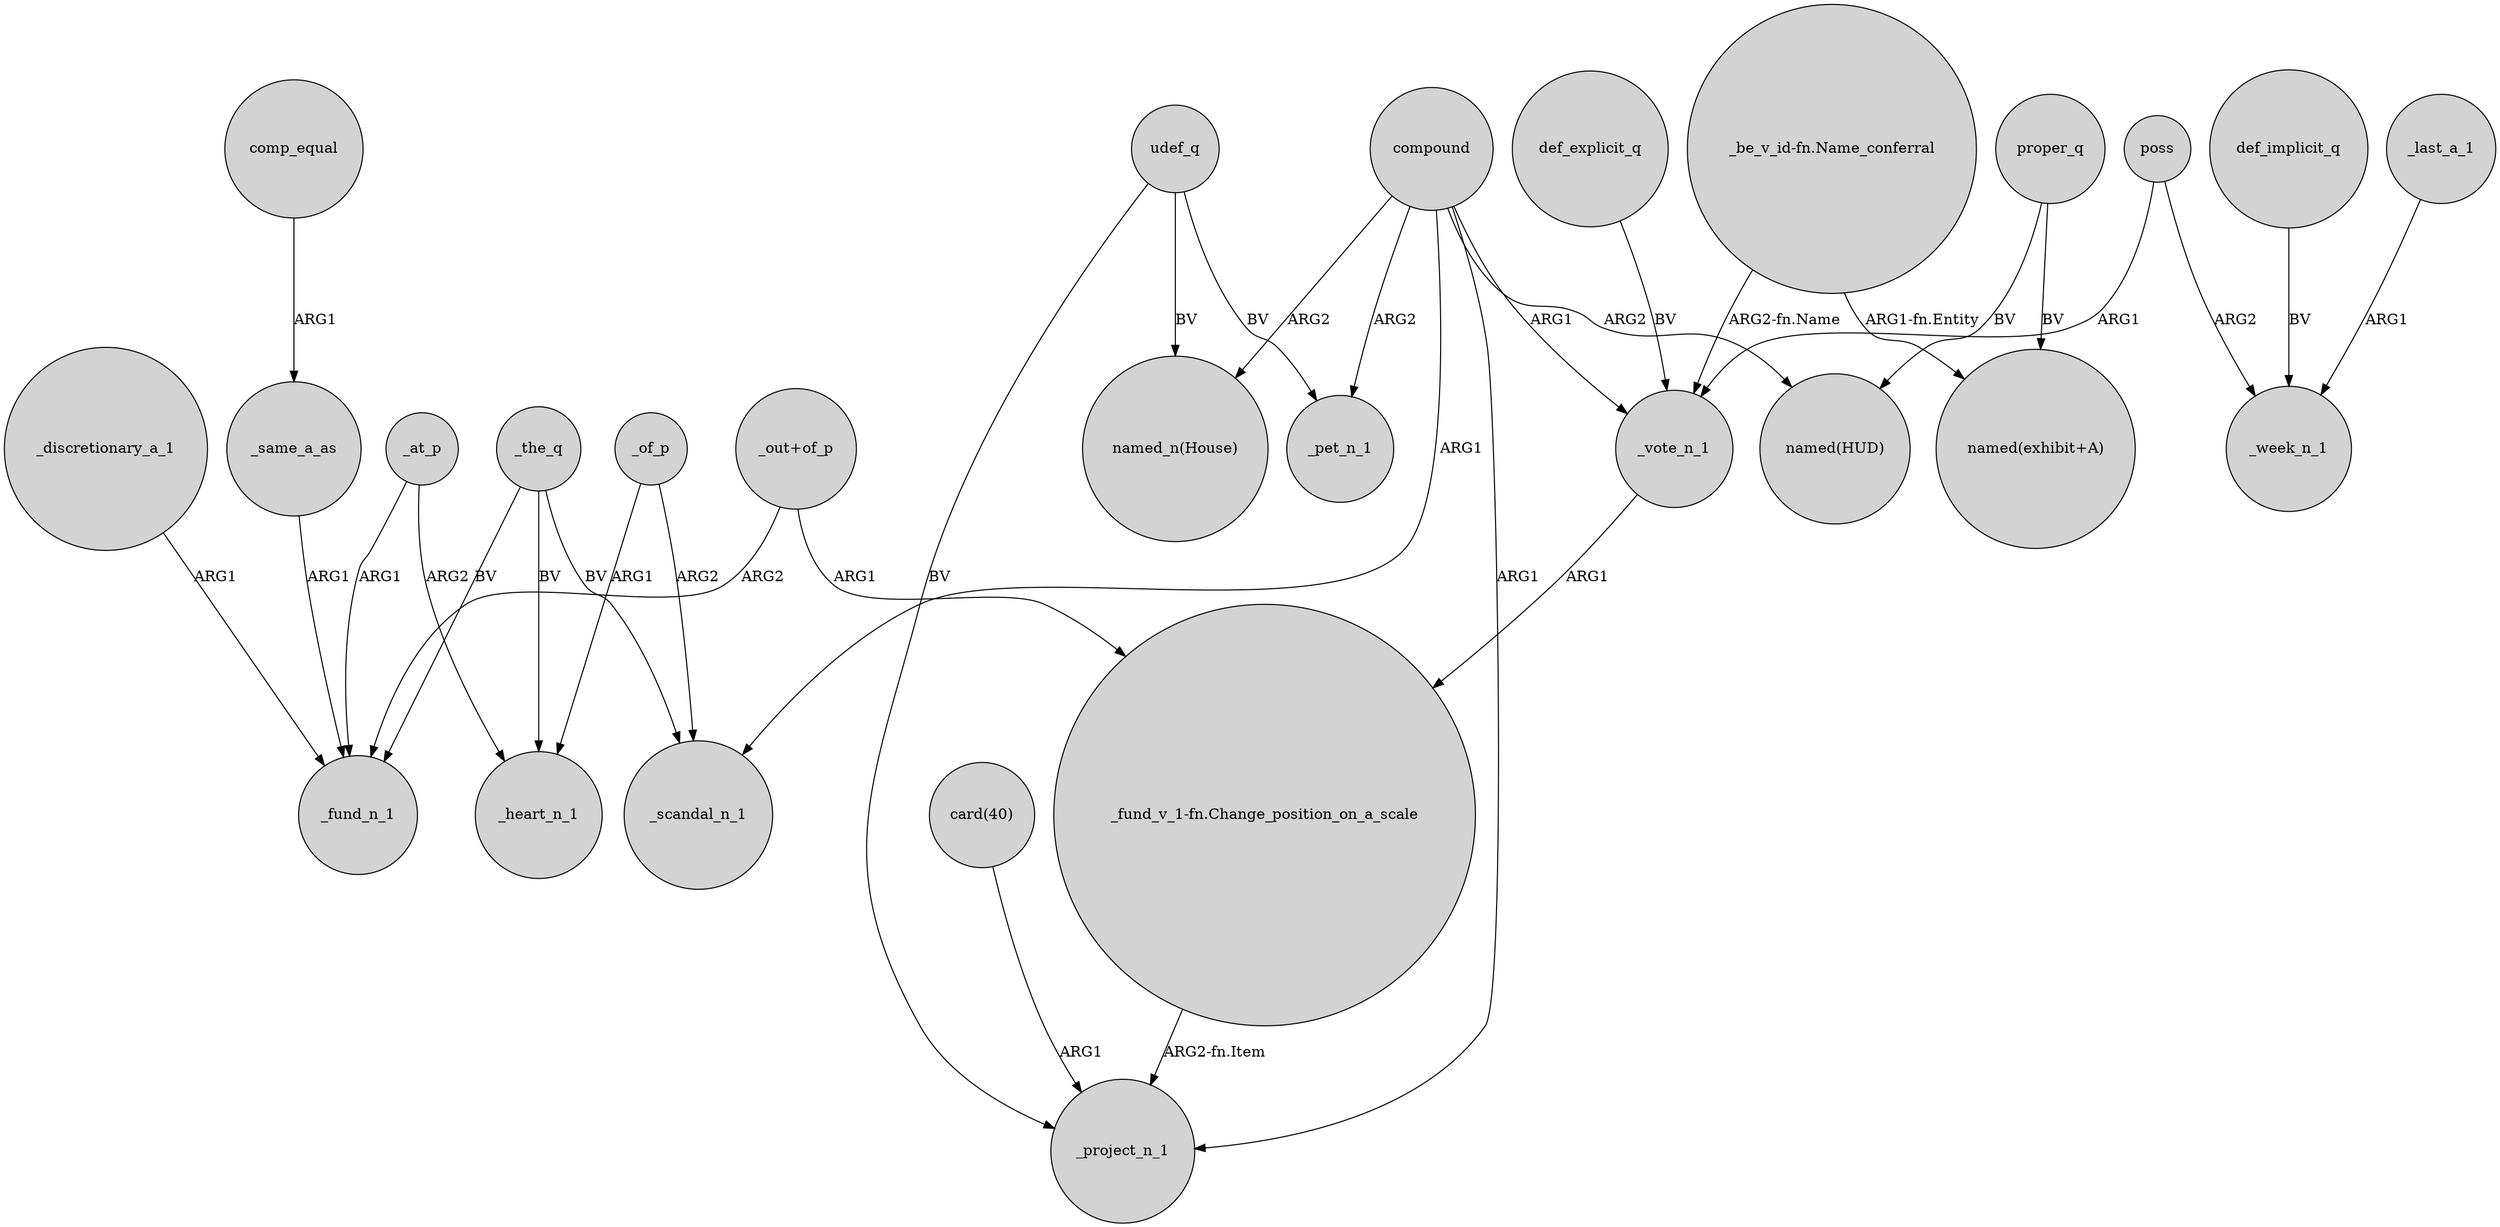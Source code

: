 digraph {
	node [shape=circle style=filled]
	_at_p -> _heart_n_1 [label=ARG2]
	udef_q -> _project_n_1 [label=BV]
	_the_q -> _fund_n_1 [label=BV]
	poss -> _week_n_1 [label=ARG2]
	def_explicit_q -> _vote_n_1 [label=BV]
	_of_p -> _heart_n_1 [label=ARG1]
	"_out+of_p" -> _fund_n_1 [label=ARG2]
	"_out+of_p" -> "_fund_v_1-fn.Change_position_on_a_scale" [label=ARG1]
	"card(40)" -> _project_n_1 [label=ARG1]
	proper_q -> "named(HUD)" [label=BV]
	"_fund_v_1-fn.Change_position_on_a_scale" -> _project_n_1 [label="ARG2-fn.Item"]
	compound -> "named_n(House)" [label=ARG2]
	_of_p -> _scandal_n_1 [label=ARG2]
	_discretionary_a_1 -> _fund_n_1 [label=ARG1]
	proper_q -> "named(exhibit+A)" [label=BV]
	_last_a_1 -> _week_n_1 [label=ARG1]
	_the_q -> _scandal_n_1 [label=BV]
	_at_p -> _fund_n_1 [label=ARG1]
	def_implicit_q -> _week_n_1 [label=BV]
	_vote_n_1 -> "_fund_v_1-fn.Change_position_on_a_scale" [label=ARG1]
	compound -> _pet_n_1 [label=ARG2]
	"_be_v_id-fn.Name_conferral" -> "named(exhibit+A)" [label="ARG1-fn.Entity"]
	compound -> "named(HUD)" [label=ARG2]
	poss -> _vote_n_1 [label=ARG1]
	compound -> _scandal_n_1 [label=ARG1]
	compound -> _vote_n_1 [label=ARG1]
	compound -> _project_n_1 [label=ARG1]
	_same_a_as -> _fund_n_1 [label=ARG1]
	comp_equal -> _same_a_as [label=ARG1]
	udef_q -> _pet_n_1 [label=BV]
	udef_q -> "named_n(House)" [label=BV]
	"_be_v_id-fn.Name_conferral" -> _vote_n_1 [label="ARG2-fn.Name"]
	_the_q -> _heart_n_1 [label=BV]
}
